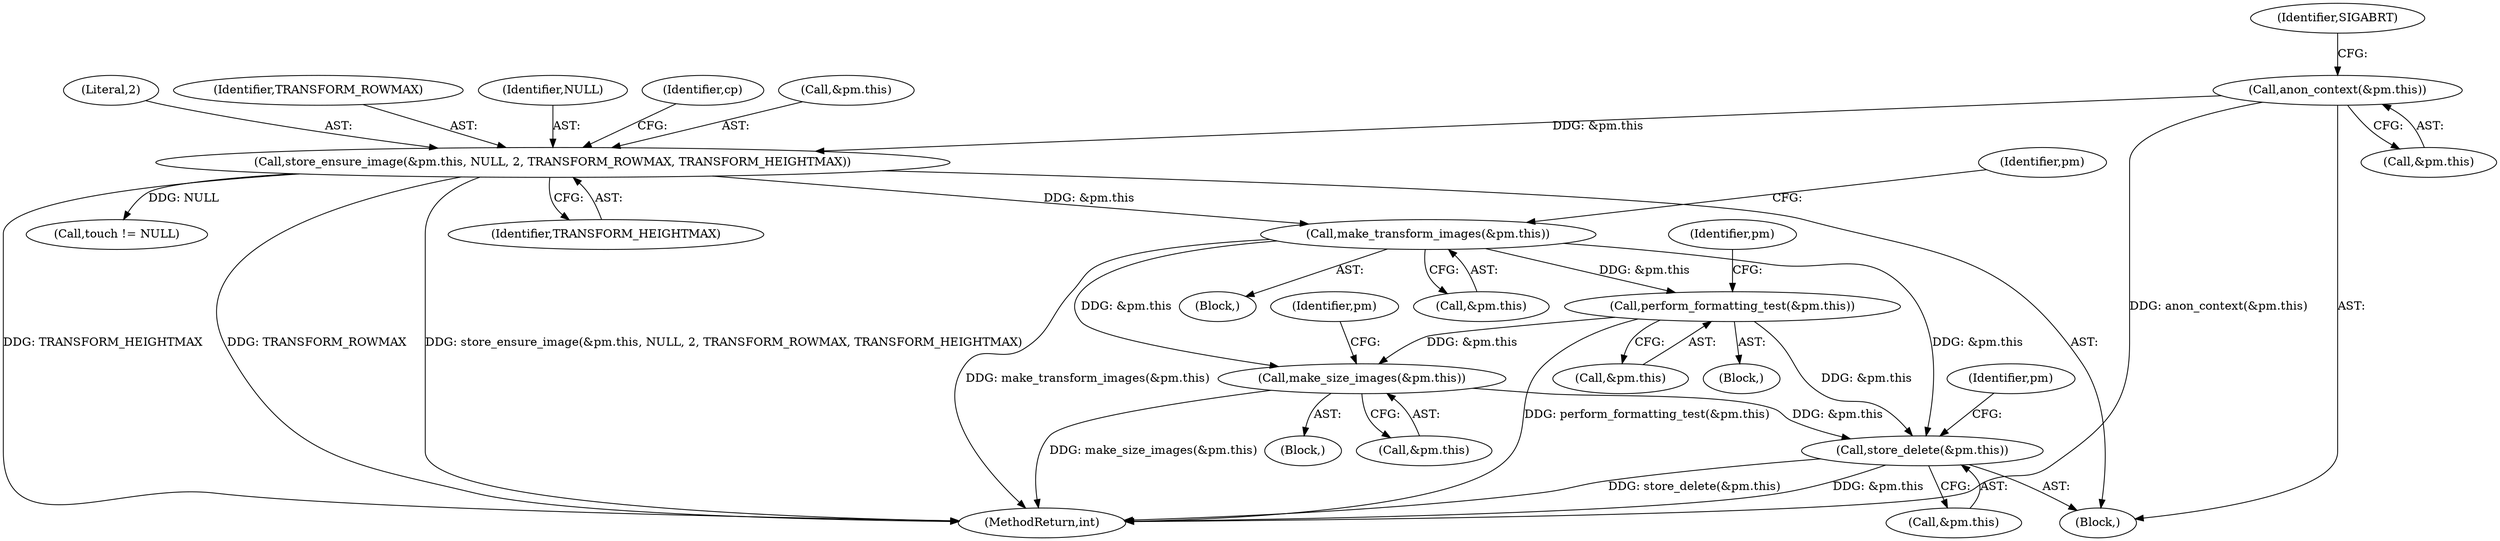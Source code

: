 digraph "0_Android_9d4853418ab2f754c2b63e091c29c5529b8b86ca_94@API" {
"1001736" [label="(Call,store_delete(&pm.this))"];
"1001604" [label="(Call,perform_formatting_test(&pm.this))"];
"1001593" [label="(Call,make_transform_images(&pm.this))"];
"1000201" [label="(Call,store_ensure_image(&pm.this, NULL, 2, TRANSFORM_ROWMAX, TRANSFORM_HEIGHTMAX))"];
"1000169" [label="(Call,anon_context(&pm.this))"];
"1001616" [label="(Call,make_size_images(&pm.this))"];
"1000211" [label="(Identifier,cp)"];
"1001602" [label="(Block,)"];
"1000202" [label="(Call,&pm.this)"];
"1000207" [label="(Literal,2)"];
"1001745" [label="(Identifier,pm)"];
"1001593" [label="(Call,make_transform_images(&pm.this))"];
"1000169" [label="(Call,anon_context(&pm.this))"];
"1001600" [label="(Identifier,pm)"];
"1000170" [label="(Call,&pm.this)"];
"1001617" [label="(Call,&pm.this)"];
"1001604" [label="(Call,perform_formatting_test(&pm.this))"];
"1000209" [label="(Identifier,TRANSFORM_HEIGHTMAX)"];
"1000201" [label="(Call,store_ensure_image(&pm.this, NULL, 2, TRANSFORM_ROWMAX, TRANSFORM_HEIGHTMAX))"];
"1000208" [label="(Identifier,TRANSFORM_ROWMAX)"];
"1000206" [label="(Identifier,NULL)"];
"1001616" [label="(Call,make_size_images(&pm.this))"];
"1001791" [label="(Call,touch != NULL)"];
"1001592" [label="(Block,)"];
"1001737" [label="(Call,&pm.this)"];
"1001624" [label="(Identifier,pm)"];
"1001613" [label="(Identifier,pm)"];
"1001615" [label="(Block,)"];
"1000175" [label="(Identifier,SIGABRT)"];
"1000149" [label="(Block,)"];
"1001605" [label="(Call,&pm.this)"];
"1001736" [label="(Call,store_delete(&pm.this))"];
"1001841" [label="(MethodReturn,int)"];
"1001594" [label="(Call,&pm.this)"];
"1001736" -> "1000149"  [label="AST: "];
"1001736" -> "1001737"  [label="CFG: "];
"1001737" -> "1001736"  [label="AST: "];
"1001745" -> "1001736"  [label="CFG: "];
"1001736" -> "1001841"  [label="DDG: store_delete(&pm.this)"];
"1001736" -> "1001841"  [label="DDG: &pm.this"];
"1001604" -> "1001736"  [label="DDG: &pm.this"];
"1001593" -> "1001736"  [label="DDG: &pm.this"];
"1001616" -> "1001736"  [label="DDG: &pm.this"];
"1001604" -> "1001602"  [label="AST: "];
"1001604" -> "1001605"  [label="CFG: "];
"1001605" -> "1001604"  [label="AST: "];
"1001613" -> "1001604"  [label="CFG: "];
"1001604" -> "1001841"  [label="DDG: perform_formatting_test(&pm.this)"];
"1001593" -> "1001604"  [label="DDG: &pm.this"];
"1001604" -> "1001616"  [label="DDG: &pm.this"];
"1001593" -> "1001592"  [label="AST: "];
"1001593" -> "1001594"  [label="CFG: "];
"1001594" -> "1001593"  [label="AST: "];
"1001600" -> "1001593"  [label="CFG: "];
"1001593" -> "1001841"  [label="DDG: make_transform_images(&pm.this)"];
"1000201" -> "1001593"  [label="DDG: &pm.this"];
"1001593" -> "1001616"  [label="DDG: &pm.this"];
"1000201" -> "1000149"  [label="AST: "];
"1000201" -> "1000209"  [label="CFG: "];
"1000202" -> "1000201"  [label="AST: "];
"1000206" -> "1000201"  [label="AST: "];
"1000207" -> "1000201"  [label="AST: "];
"1000208" -> "1000201"  [label="AST: "];
"1000209" -> "1000201"  [label="AST: "];
"1000211" -> "1000201"  [label="CFG: "];
"1000201" -> "1001841"  [label="DDG: store_ensure_image(&pm.this, NULL, 2, TRANSFORM_ROWMAX, TRANSFORM_HEIGHTMAX)"];
"1000201" -> "1001841"  [label="DDG: TRANSFORM_HEIGHTMAX"];
"1000201" -> "1001841"  [label="DDG: TRANSFORM_ROWMAX"];
"1000169" -> "1000201"  [label="DDG: &pm.this"];
"1000201" -> "1001791"  [label="DDG: NULL"];
"1000169" -> "1000149"  [label="AST: "];
"1000169" -> "1000170"  [label="CFG: "];
"1000170" -> "1000169"  [label="AST: "];
"1000175" -> "1000169"  [label="CFG: "];
"1000169" -> "1001841"  [label="DDG: anon_context(&pm.this)"];
"1001616" -> "1001615"  [label="AST: "];
"1001616" -> "1001617"  [label="CFG: "];
"1001617" -> "1001616"  [label="AST: "];
"1001624" -> "1001616"  [label="CFG: "];
"1001616" -> "1001841"  [label="DDG: make_size_images(&pm.this)"];
}

